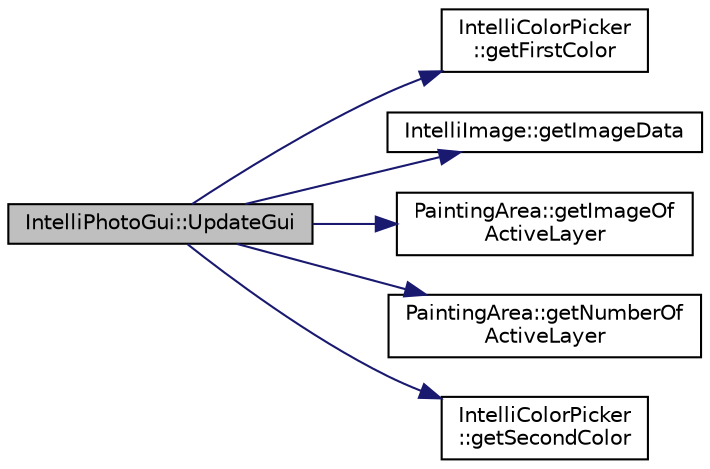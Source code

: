 digraph "IntelliPhotoGui::UpdateGui"
{
 // LATEX_PDF_SIZE
  edge [fontname="Helvetica",fontsize="10",labelfontname="Helvetica",labelfontsize="10"];
  node [fontname="Helvetica",fontsize="10",shape=record];
  rankdir="LR";
  Node1 [label="IntelliPhotoGui::UpdateGui",height=0.2,width=0.4,color="black", fillcolor="grey75", style="filled", fontcolor="black",tooltip=" "];
  Node1 -> Node2 [color="midnightblue",fontsize="10",style="solid",fontname="Helvetica"];
  Node2 [label="IntelliColorPicker\l::getFirstColor",height=0.2,width=0.4,color="black", fillcolor="white", style="filled",URL="$class_intelli_color_picker.html#aae2eb27b928fe9388b9398b0556303b7",tooltip="A function to read the primary selected color."];
  Node1 -> Node3 [color="midnightblue",fontsize="10",style="solid",fontname="Helvetica"];
  Node3 [label="IntelliImage::getImageData",height=0.2,width=0.4,color="black", fillcolor="white", style="filled",URL="$class_intelli_image.html#ad66fbe380ffe0e073a8cd760f8285fe3",tooltip="getImageData returns the data of the current image."];
  Node1 -> Node4 [color="midnightblue",fontsize="10",style="solid",fontname="Helvetica"];
  Node4 [label="PaintingArea::getImageOf\lActiveLayer",height=0.2,width=0.4,color="black", fillcolor="white", style="filled",URL="$class_painting_area.html#acab11ad35d07e9081203d8217d2c0855",tooltip=" "];
  Node1 -> Node5 [color="midnightblue",fontsize="10",style="solid",fontname="Helvetica"];
  Node5 [label="PaintingArea::getNumberOf\lActiveLayer",height=0.2,width=0.4,color="black", fillcolor="white", style="filled",URL="$class_painting_area.html#a24280454ebb80db7feba2fd621513353",tooltip=" "];
  Node1 -> Node6 [color="midnightblue",fontsize="10",style="solid",fontname="Helvetica"];
  Node6 [label="IntelliColorPicker\l::getSecondColor",height=0.2,width=0.4,color="black", fillcolor="white", style="filled",URL="$class_intelli_color_picker.html#a55568fbf5dc783f06284b7031ffe9415",tooltip="A function to read the secondary selected color."];
}
